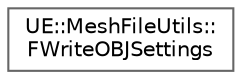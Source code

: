 digraph "Graphical Class Hierarchy"
{
 // INTERACTIVE_SVG=YES
 // LATEX_PDF_SIZE
  bgcolor="transparent";
  edge [fontname=Helvetica,fontsize=10,labelfontname=Helvetica,labelfontsize=10];
  node [fontname=Helvetica,fontsize=10,shape=box,height=0.2,width=0.4];
  rankdir="LR";
  Node0 [id="Node000000",label="UE::MeshFileUtils::\lFWriteOBJSettings",height=0.2,width=0.4,color="grey40", fillcolor="white", style="filled",URL="$dd/dd9/structUE_1_1MeshFileUtils_1_1FWriteOBJSettings.html",tooltip=" "];
}
